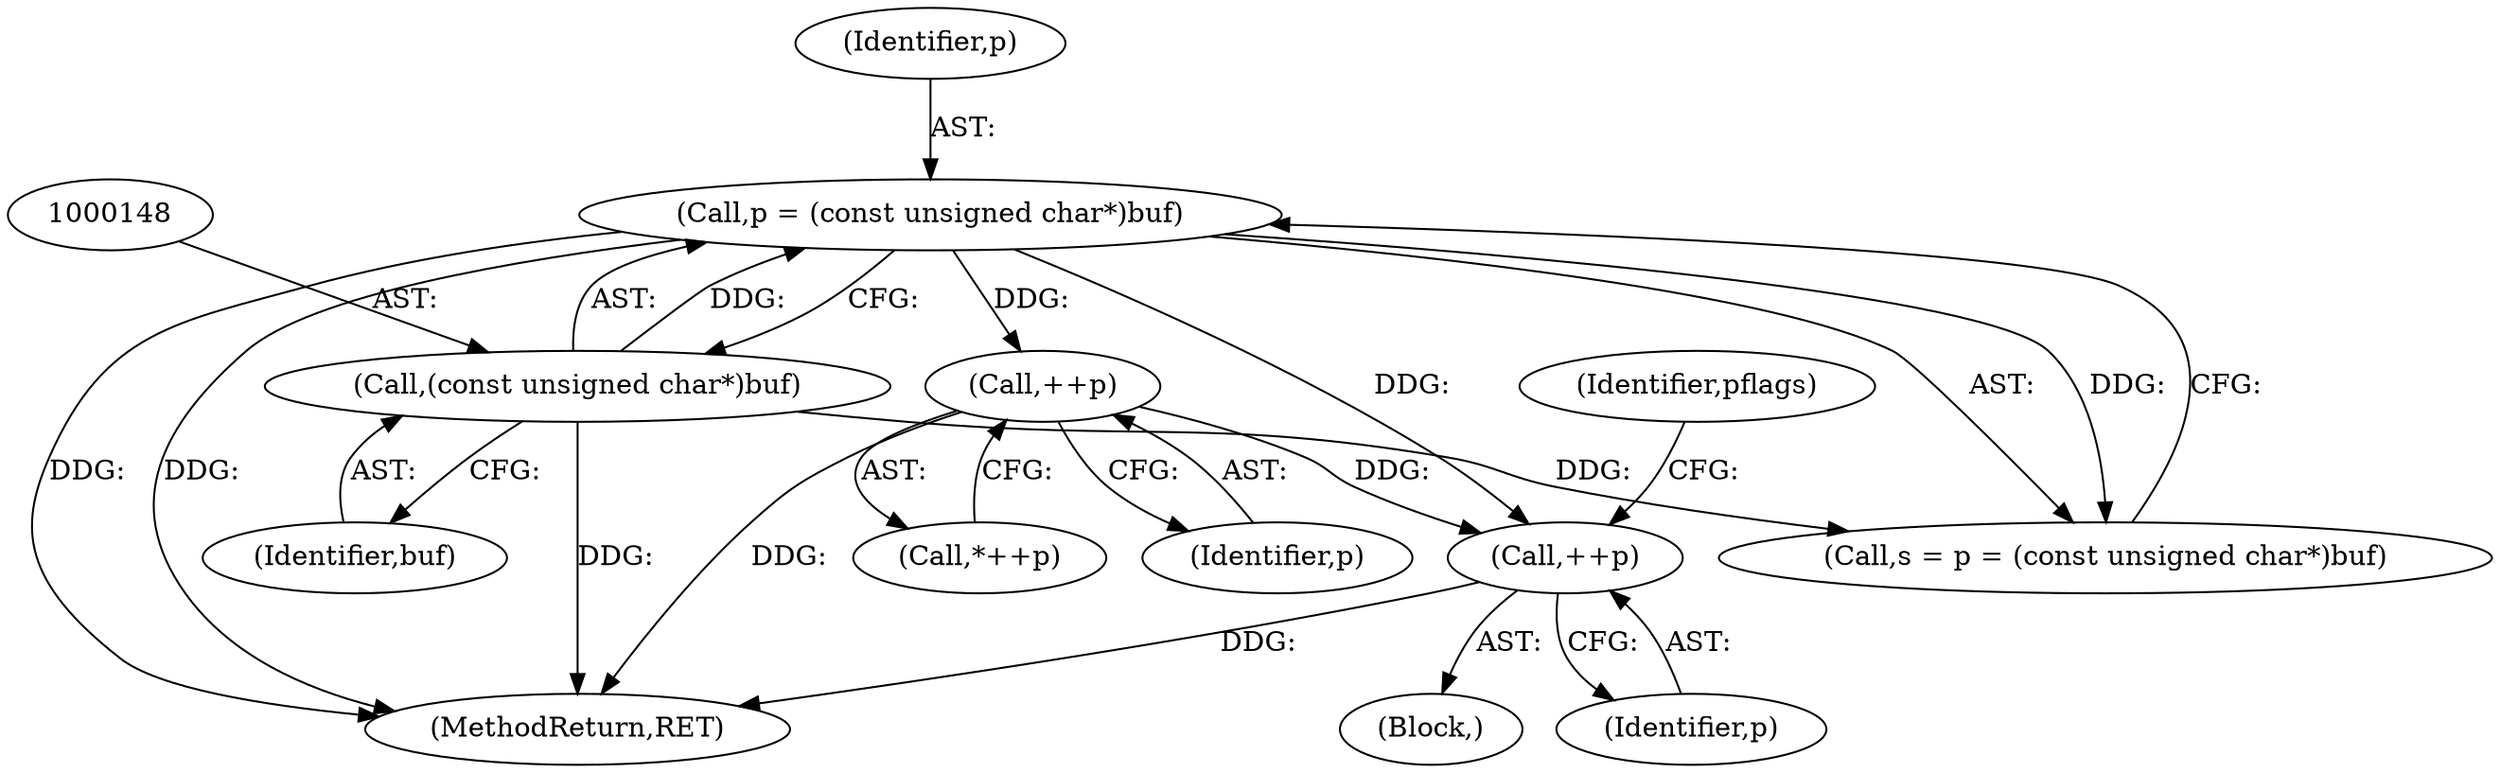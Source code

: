 digraph "0_php-src_ecb7f58a069be0dec4a6131b6351a761f808f22e?w=1@pointer" {
"1000165" [label="(Call,++p)"];
"1000145" [label="(Call,p = (const unsigned char*)buf)"];
"1000147" [label="(Call,(const unsigned char*)buf)"];
"1000160" [label="(Call,++p)"];
"1000160" [label="(Call,++p)"];
"1000146" [label="(Identifier,p)"];
"1000145" [label="(Call,p = (const unsigned char*)buf)"];
"1000143" [label="(Call,s = p = (const unsigned char*)buf)"];
"1000159" [label="(Call,*++p)"];
"1000165" [label="(Call,++p)"];
"1000341" [label="(MethodReturn,RET)"];
"1000168" [label="(Identifier,pflags)"];
"1000149" [label="(Identifier,buf)"];
"1000161" [label="(Identifier,p)"];
"1000147" [label="(Call,(const unsigned char*)buf)"];
"1000166" [label="(Identifier,p)"];
"1000111" [label="(Block,)"];
"1000165" -> "1000111"  [label="AST: "];
"1000165" -> "1000166"  [label="CFG: "];
"1000166" -> "1000165"  [label="AST: "];
"1000168" -> "1000165"  [label="CFG: "];
"1000165" -> "1000341"  [label="DDG: "];
"1000145" -> "1000165"  [label="DDG: "];
"1000160" -> "1000165"  [label="DDG: "];
"1000145" -> "1000143"  [label="AST: "];
"1000145" -> "1000147"  [label="CFG: "];
"1000146" -> "1000145"  [label="AST: "];
"1000147" -> "1000145"  [label="AST: "];
"1000143" -> "1000145"  [label="CFG: "];
"1000145" -> "1000341"  [label="DDG: "];
"1000145" -> "1000341"  [label="DDG: "];
"1000145" -> "1000143"  [label="DDG: "];
"1000147" -> "1000145"  [label="DDG: "];
"1000145" -> "1000160"  [label="DDG: "];
"1000147" -> "1000149"  [label="CFG: "];
"1000148" -> "1000147"  [label="AST: "];
"1000149" -> "1000147"  [label="AST: "];
"1000147" -> "1000341"  [label="DDG: "];
"1000147" -> "1000143"  [label="DDG: "];
"1000160" -> "1000159"  [label="AST: "];
"1000160" -> "1000161"  [label="CFG: "];
"1000161" -> "1000160"  [label="AST: "];
"1000159" -> "1000160"  [label="CFG: "];
"1000160" -> "1000341"  [label="DDG: "];
}
